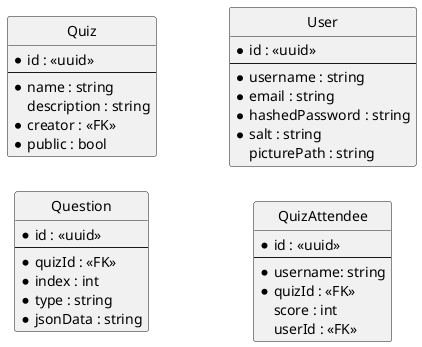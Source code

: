 @startuml BrainByte

!pragma ratio 0.8

left to right direction
hide circles

entity Quiz {
    * id : <<uuid>>
    ---
    * name : string
      description : string
    * creator : <<FK>>
    * public : bool
}

entity Question {
    * id : <<uuid>>
    ---
    * quizId : <<FK>>
    * index : int
    * type : string
    * jsonData : string
}

entity User {
    * id : <<uuid>>
    ---
    * username : string
    * email : string
    * hashedPassword : string
    * salt : string
    picturePath : string
}

entity QuizAttendee {
    * id : <<uuid>>
    ---
    * username: string
    * quizId : <<FK>>
    score : int
    userId : <<FK>>
}

@enduml
